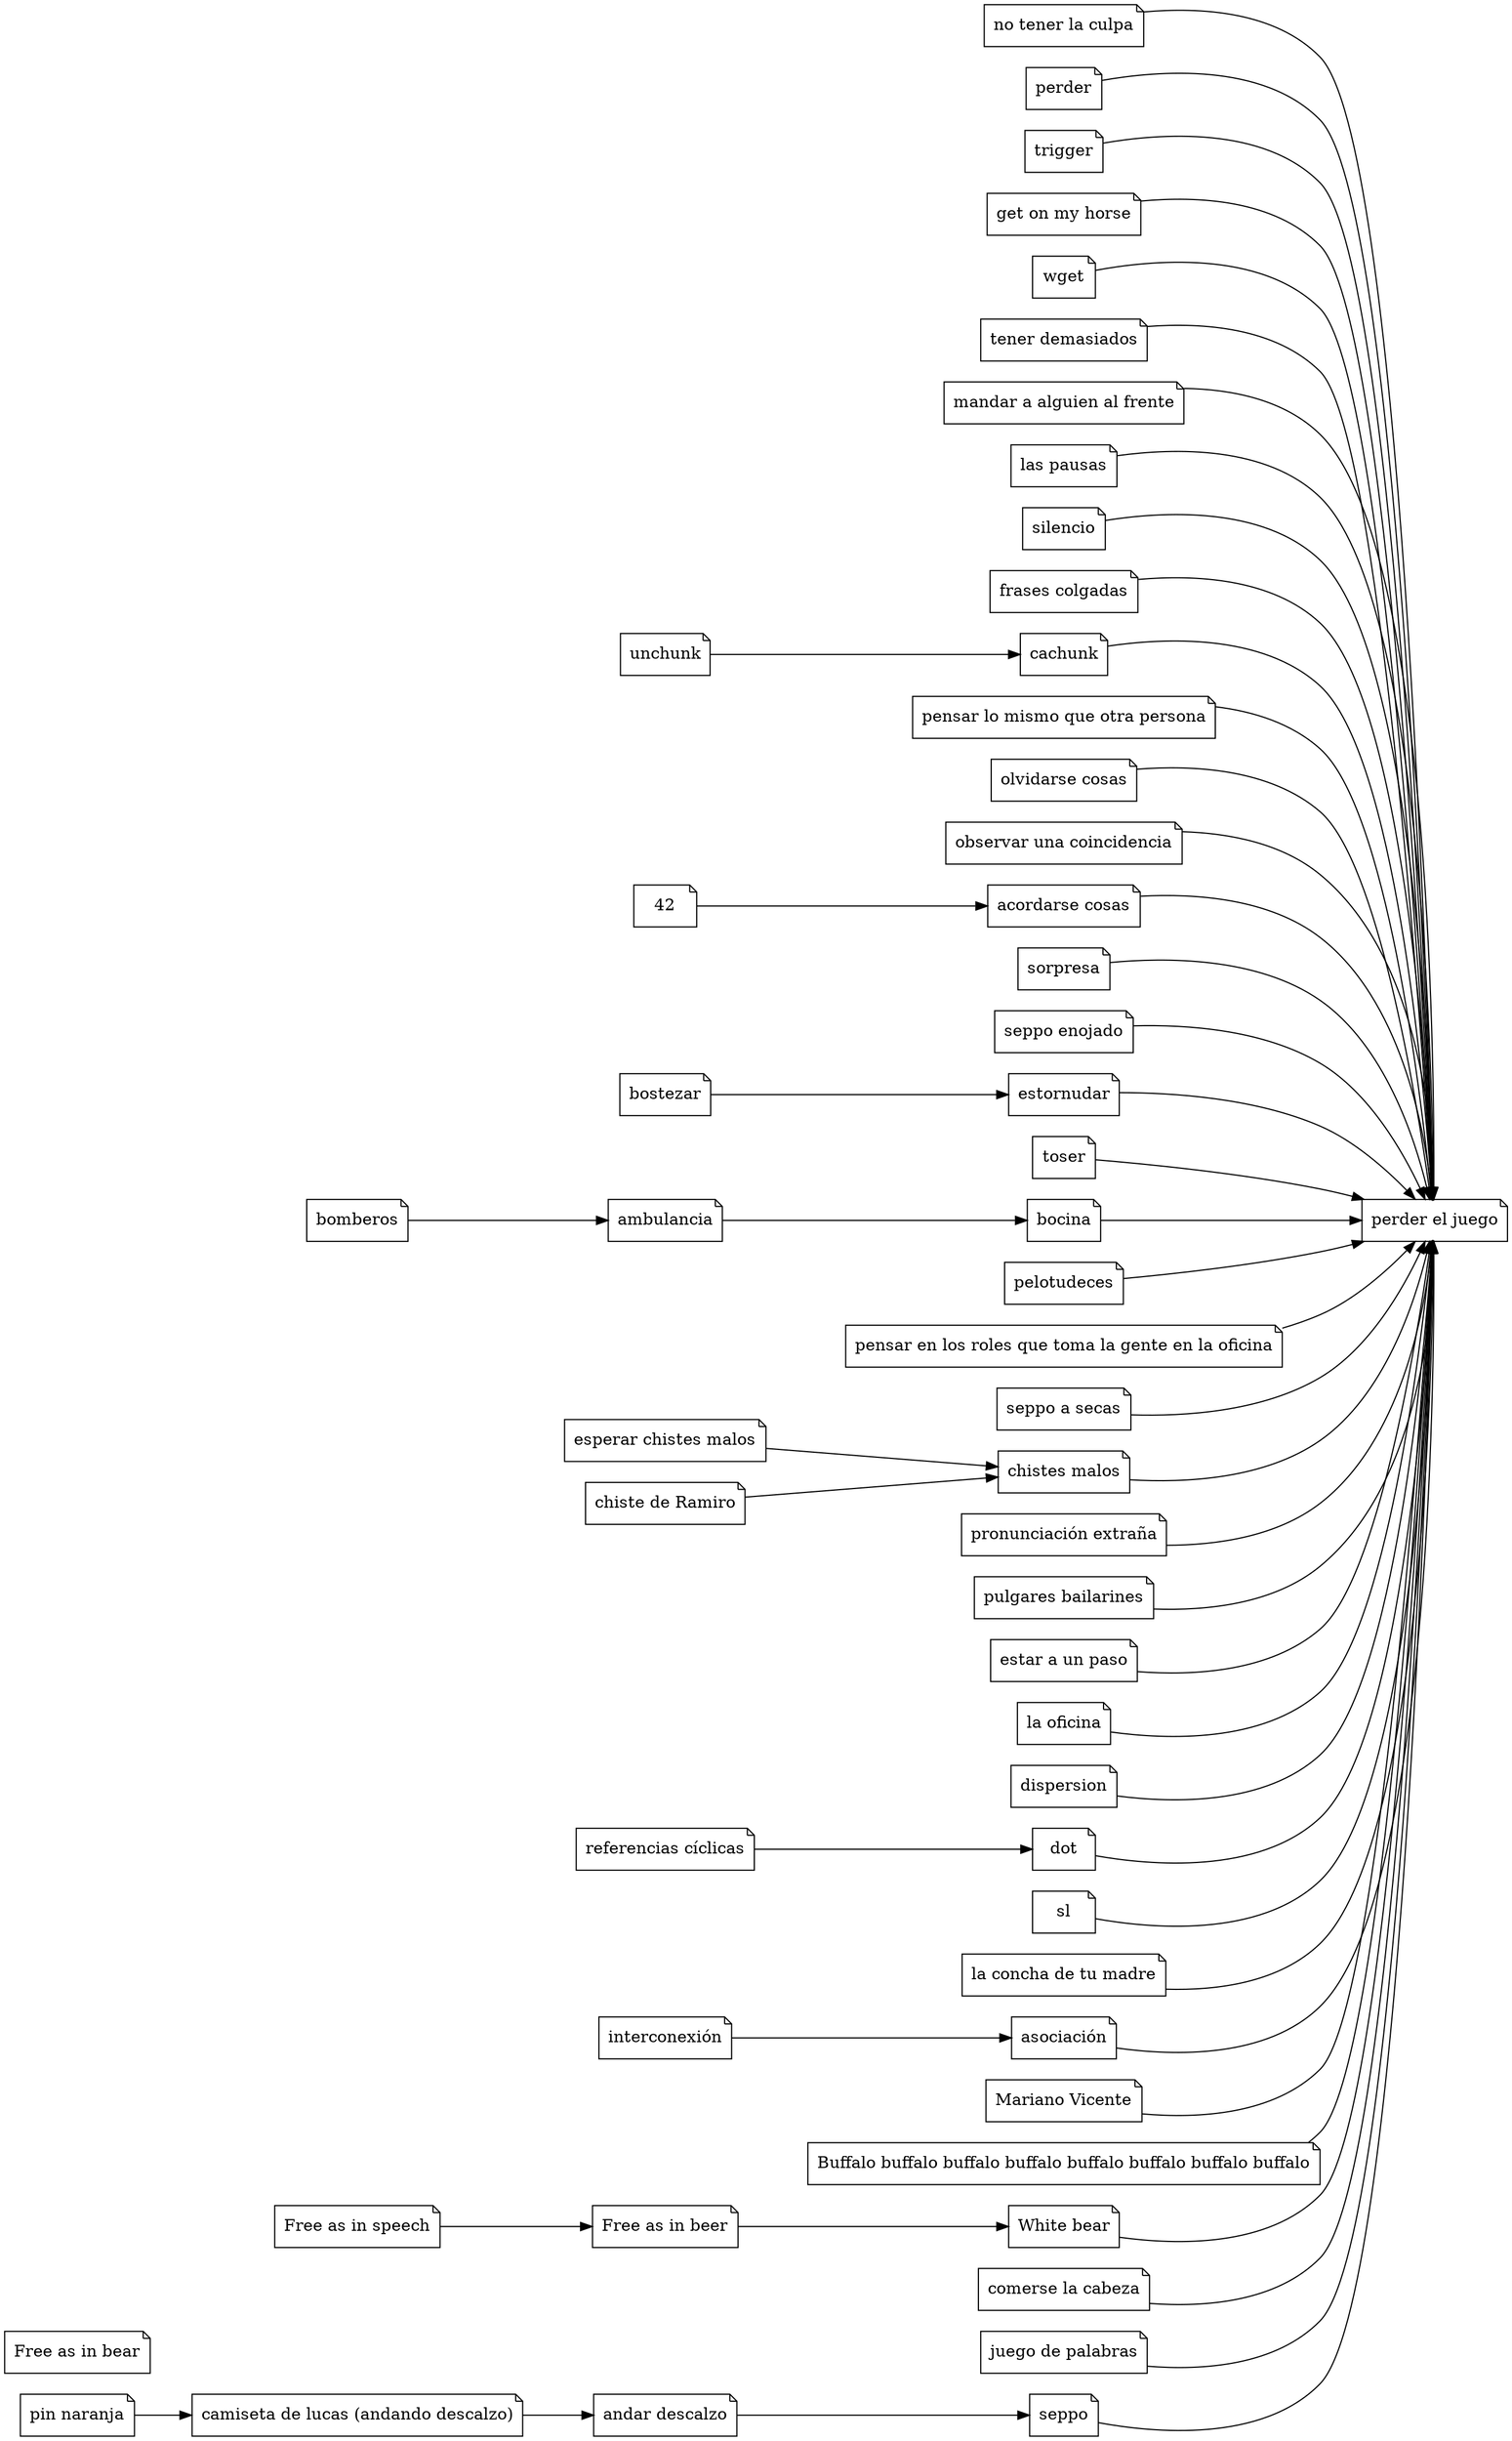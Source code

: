 digraph
{
	rankdir="LR"
	node [shape="note"]

	pej [label="perder el juego"]
	"no tener la culpa"
	"perder"
	"trigger"
	"get on my horse"
	"wget"
	"tener demasiados"
	"mandar a alguien al frente"
	"las pausas"
	"silencio"
	"frases colgadas"
	"cachunk"
	"pensar lo mismo que otra persona"
	"olvidarse cosas"
	"observar una coincidencia"
	"acordarse cosas"
	"sorpresa"
	"seppo enojado"
	"estornudar"
	"toser"
	"bocina"
	"pelotudeces"
	roles [label="pensar en los roles que toma la gente en la oficina"]
	"seppo a secas"
	"bostezar"
	"chistes malos"
	pe [label="pronunciación extraña"]
	"pulgares bailarines"
	"estar a un paso"
	"la oficina"
	"dispersion"
	"ambulancia"
	"esperar chistes malos"
	"chiste de Ramiro"
	"unchunk"
	"andar descalzo"
	"pin naranja" 
	dot
	sl
	rc [label="referencias cíclicas"]
	camiseta [label="camiseta de lucas (andando descalzo)"]
	lcdtm [label="la concha de tu madre"]
	bomberos
	int [label="interconexión"]
	asoc [label="asociación"]
	mv [label="Mariano Vicente"]
	buffalo [label="Buffalo buffalo buffalo buffalo buffalo buffalo buffalo buffalo"]
	fais [label="Free as in speech"]
	faib [label="Free as in beer"]
	faibe [label="Free as in bear"]
	wb [label="White bear"]
	comecoco [label="comerse la cabeza"]
	palabras [label="juego de palabras"]

	"perder"                           -> pej
	"no tener la culpa"                -> pej
	"trigger"                          -> pej
	"get on my horse"                  -> pej
	"wget"                             -> pej
	"tener demasiados"                 -> pej
	"mandar a alguien al frente"       -> pej
	"las pausas"                       -> pej
	"silencio"                         -> pej
	"frases colgadas"                  -> pej
	"cachunk"                          -> pej
	"pensar lo mismo que otra persona" -> pej
	"olvidarse cosas"                  -> pej
	"observar una coincidencia"        -> pej
	"acordarse cosas"                  -> pej
	"sorpresa"                         -> pej
	"seppo enojado"                    -> pej
	"estornudar"                       -> pej
	"toser"                            -> pej
	"bocina"                           -> pej
	"pelotudeces"                      -> pej
	roles -> pej
	"seppo a secas"                    -> pej
	"chistes malos"                    -> pej
	pe                                 -> pej
	"pulgares bailarines"              -> pej
	"estar a un paso"                  -> pej
	"la oficina"                       -> pej
	"dispersion"                       -> pej
	"seppo"                            -> pej
	lcdtm                              -> pej
	asoc                               -> pej
	mv                                 -> pej
	dot                                -> pej
	sl                                 -> pej
	buffalo                            -> pej
	comecoco                           -> pej
	palabras                           -> pej

	bomberos -> "ambulancia" -> "bocina"
	"esperar chistes malos" -> "chistes malos"
	"chiste de Ramiro" -> "chistes malos"
	"unchunk" -> "cachunk"
	"andar descalzo" -> "seppo"
	"pin naranja" -> camiseta -> "andar descalzo"
	int -> asoc
	"bostezar" -> estornudar
	42 -> "acordarse cosas"
	rc -> dot
	fais -> faib -> wb                 -> pej
}

